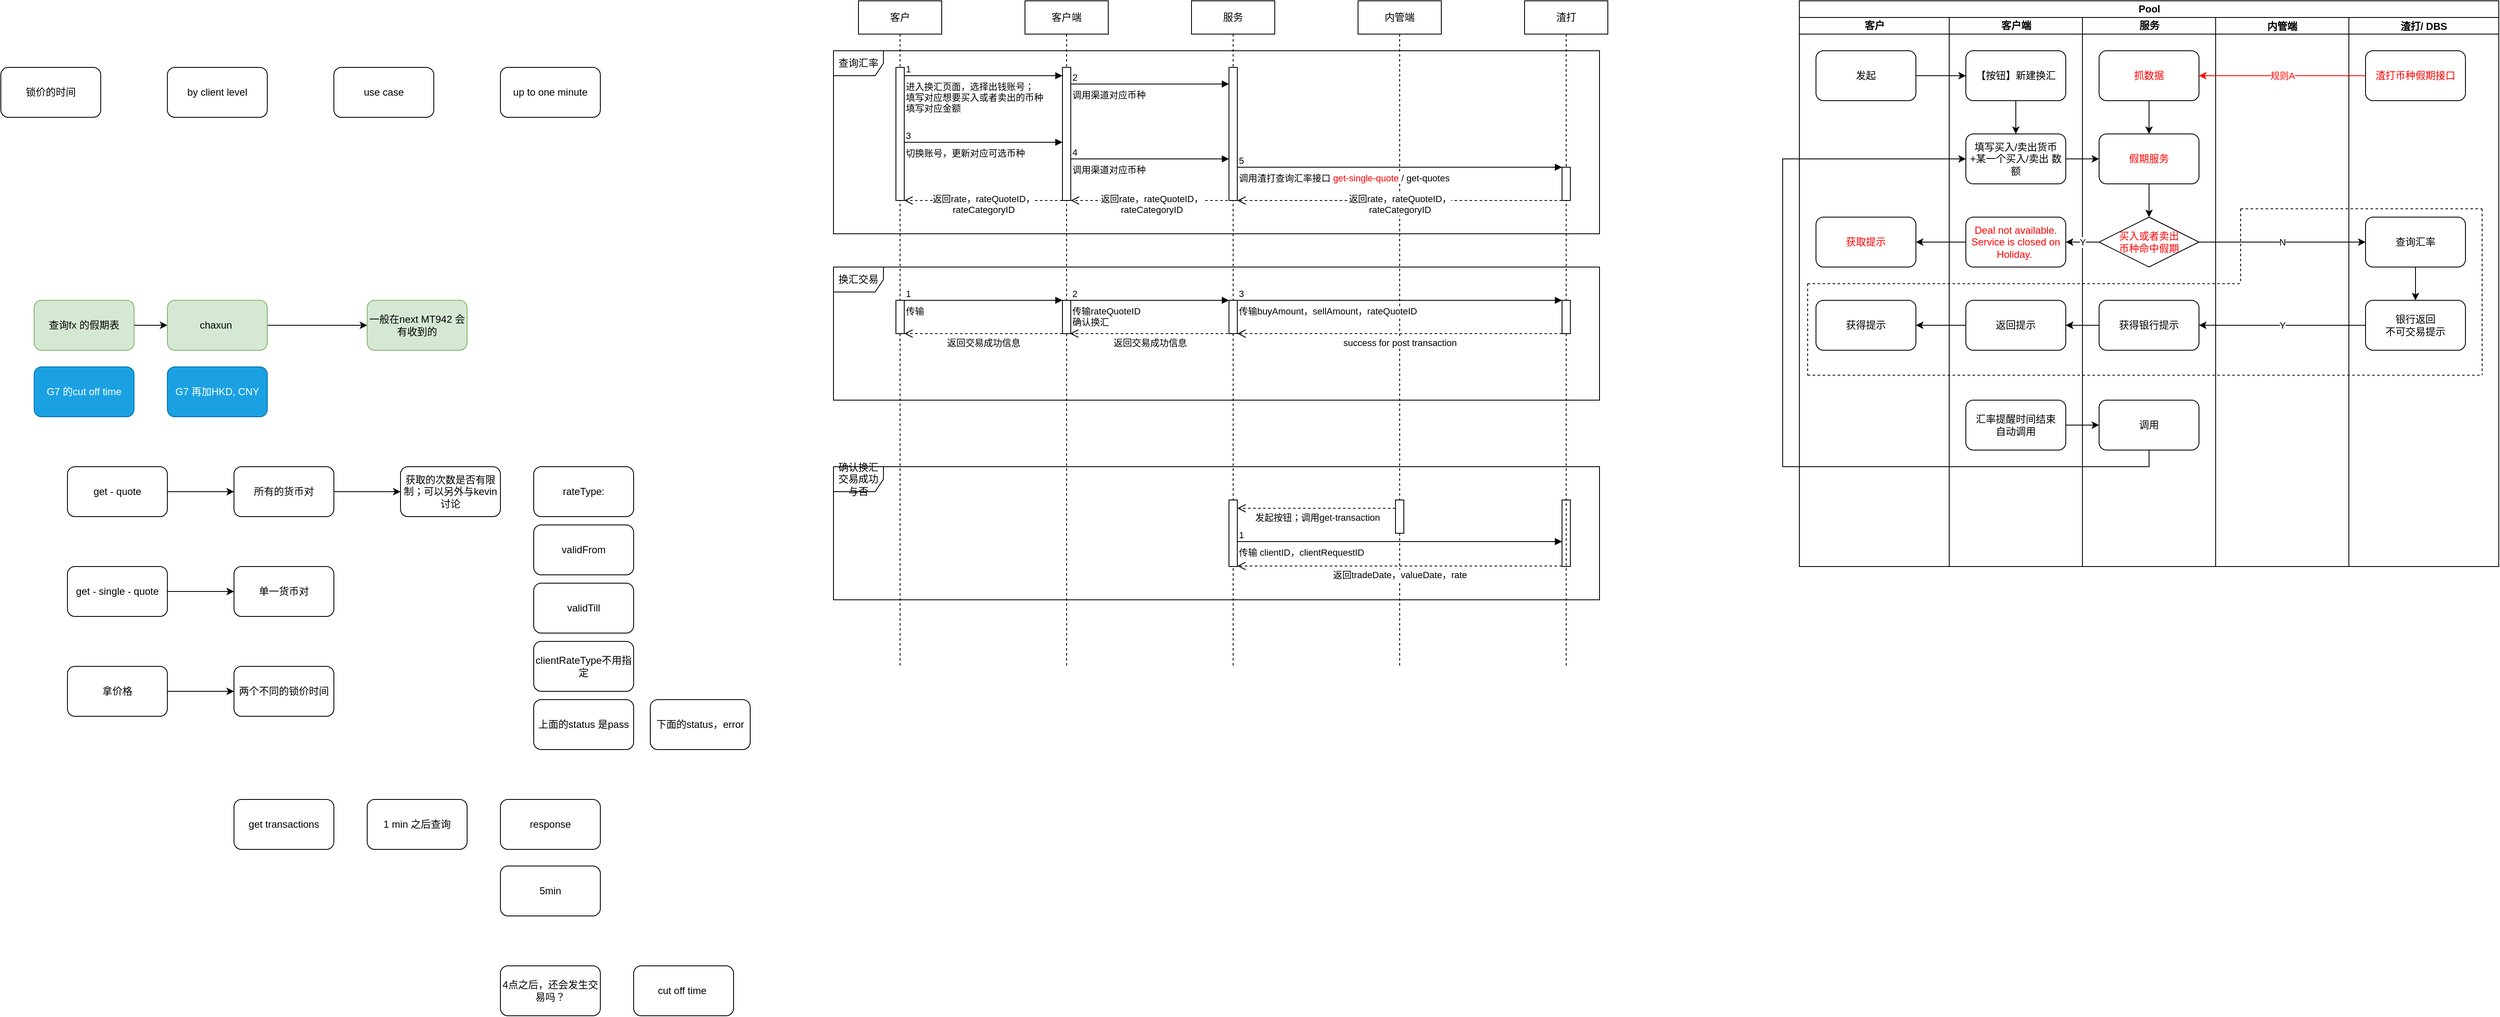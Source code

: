 <mxfile version="21.7.2" type="github">
  <diagram name="第 1 页" id="T3U8ABsXLm7v_3UPz6AF">
    <mxGraphModel dx="1404" dy="698" grid="1" gridSize="10" guides="1" tooltips="1" connect="1" arrows="1" fold="1" page="1" pageScale="1" pageWidth="827" pageHeight="1169" math="0" shadow="0">
      <root>
        <mxCell id="0" />
        <mxCell id="1" parent="0" />
        <mxCell id="0ae08IHwfbM9A49X0Js1-1" value="锁价的时间" style="rounded=1;whiteSpace=wrap;html=1;" parent="1" vertex="1">
          <mxGeometry y="120" width="120" height="60" as="geometry" />
        </mxCell>
        <mxCell id="0ae08IHwfbM9A49X0Js1-2" value="by client level" style="rounded=1;whiteSpace=wrap;html=1;" parent="1" vertex="1">
          <mxGeometry x="200" y="120" width="120" height="60" as="geometry" />
        </mxCell>
        <mxCell id="0ae08IHwfbM9A49X0Js1-3" value="use case" style="rounded=1;whiteSpace=wrap;html=1;" parent="1" vertex="1">
          <mxGeometry x="400" y="120" width="120" height="60" as="geometry" />
        </mxCell>
        <mxCell id="0ae08IHwfbM9A49X0Js1-4" value="up to one minute" style="rounded=1;whiteSpace=wrap;html=1;" parent="1" vertex="1">
          <mxGeometry x="600" y="120" width="120" height="60" as="geometry" />
        </mxCell>
        <mxCell id="0ae08IHwfbM9A49X0Js1-38" value="" style="edgeStyle=orthogonalEdgeStyle;rounded=1;orthogonalLoop=1;jettySize=auto;html=1;" parent="1" source="0ae08IHwfbM9A49X0Js1-5" target="0ae08IHwfbM9A49X0Js1-37" edge="1">
          <mxGeometry relative="1" as="geometry" />
        </mxCell>
        <mxCell id="0ae08IHwfbM9A49X0Js1-5" value="查询fx 的假期表" style="rounded=1;whiteSpace=wrap;html=1;fillColor=#d5e8d4;strokeColor=#82b366;" parent="1" vertex="1">
          <mxGeometry x="40" y="400" width="120" height="60" as="geometry" />
        </mxCell>
        <mxCell id="0ae08IHwfbM9A49X0Js1-8" value="" style="edgeStyle=orthogonalEdgeStyle;rounded=1;orthogonalLoop=1;jettySize=auto;html=1;" parent="1" source="0ae08IHwfbM9A49X0Js1-6" target="0ae08IHwfbM9A49X0Js1-7" edge="1">
          <mxGeometry relative="1" as="geometry" />
        </mxCell>
        <mxCell id="0ae08IHwfbM9A49X0Js1-6" value="get - quote" style="rounded=1;whiteSpace=wrap;html=1;" parent="1" vertex="1">
          <mxGeometry x="80" y="600" width="120" height="60" as="geometry" />
        </mxCell>
        <mxCell id="0ae08IHwfbM9A49X0Js1-19" value="" style="edgeStyle=orthogonalEdgeStyle;rounded=1;orthogonalLoop=1;jettySize=auto;html=1;" parent="1" source="0ae08IHwfbM9A49X0Js1-7" target="0ae08IHwfbM9A49X0Js1-16" edge="1">
          <mxGeometry relative="1" as="geometry" />
        </mxCell>
        <mxCell id="0ae08IHwfbM9A49X0Js1-7" value="所有的货币对" style="rounded=1;whiteSpace=wrap;html=1;" parent="1" vertex="1">
          <mxGeometry x="280" y="600" width="120" height="60" as="geometry" />
        </mxCell>
        <mxCell id="0ae08IHwfbM9A49X0Js1-9" value="" style="edgeStyle=orthogonalEdgeStyle;rounded=1;orthogonalLoop=1;jettySize=auto;html=1;" parent="1" source="0ae08IHwfbM9A49X0Js1-10" target="0ae08IHwfbM9A49X0Js1-11" edge="1">
          <mxGeometry relative="1" as="geometry" />
        </mxCell>
        <mxCell id="0ae08IHwfbM9A49X0Js1-10" value="get - single - quote" style="rounded=1;whiteSpace=wrap;html=1;" parent="1" vertex="1">
          <mxGeometry x="80" y="720" width="120" height="60" as="geometry" />
        </mxCell>
        <mxCell id="0ae08IHwfbM9A49X0Js1-11" value="单一货币对" style="rounded=1;whiteSpace=wrap;html=1;" parent="1" vertex="1">
          <mxGeometry x="280" y="720" width="120" height="60" as="geometry" />
        </mxCell>
        <mxCell id="0ae08IHwfbM9A49X0Js1-12" value="" style="edgeStyle=orthogonalEdgeStyle;rounded=1;orthogonalLoop=1;jettySize=auto;html=1;" parent="1" source="0ae08IHwfbM9A49X0Js1-13" target="0ae08IHwfbM9A49X0Js1-14" edge="1">
          <mxGeometry relative="1" as="geometry" />
        </mxCell>
        <mxCell id="0ae08IHwfbM9A49X0Js1-13" value="拿价格" style="rounded=1;whiteSpace=wrap;html=1;" parent="1" vertex="1">
          <mxGeometry x="80" y="840" width="120" height="60" as="geometry" />
        </mxCell>
        <mxCell id="0ae08IHwfbM9A49X0Js1-14" value="两个不同的锁价时间" style="rounded=1;whiteSpace=wrap;html=1;" parent="1" vertex="1">
          <mxGeometry x="280" y="840" width="120" height="60" as="geometry" />
        </mxCell>
        <mxCell id="0ae08IHwfbM9A49X0Js1-16" value="获取的次数是否有限制；可以另外与kevin 讨论" style="rounded=1;whiteSpace=wrap;html=1;" parent="1" vertex="1">
          <mxGeometry x="480" y="600" width="120" height="60" as="geometry" />
        </mxCell>
        <mxCell id="0ae08IHwfbM9A49X0Js1-20" value="rateType:" style="rounded=1;whiteSpace=wrap;html=1;" parent="1" vertex="1">
          <mxGeometry x="640" y="600" width="120" height="60" as="geometry" />
        </mxCell>
        <mxCell id="0ae08IHwfbM9A49X0Js1-21" value="validFrom" style="rounded=1;whiteSpace=wrap;html=1;" parent="1" vertex="1">
          <mxGeometry x="640" y="670" width="120" height="60" as="geometry" />
        </mxCell>
        <mxCell id="0ae08IHwfbM9A49X0Js1-22" value="validTill" style="rounded=1;whiteSpace=wrap;html=1;" parent="1" vertex="1">
          <mxGeometry x="640" y="740" width="120" height="60" as="geometry" />
        </mxCell>
        <mxCell id="0ae08IHwfbM9A49X0Js1-23" value="上面的status 是pass" style="rounded=1;whiteSpace=wrap;html=1;" parent="1" vertex="1">
          <mxGeometry x="640" y="880" width="120" height="60" as="geometry" />
        </mxCell>
        <mxCell id="0ae08IHwfbM9A49X0Js1-24" value="clientRateType不用指定" style="rounded=1;whiteSpace=wrap;html=1;" parent="1" vertex="1">
          <mxGeometry x="640" y="810" width="120" height="60" as="geometry" />
        </mxCell>
        <mxCell id="0ae08IHwfbM9A49X0Js1-25" value="下面的status，error" style="rounded=1;whiteSpace=wrap;html=1;" parent="1" vertex="1">
          <mxGeometry x="780" y="880" width="120" height="60" as="geometry" />
        </mxCell>
        <mxCell id="0ae08IHwfbM9A49X0Js1-29" value="get transactions" style="rounded=1;whiteSpace=wrap;html=1;" parent="1" vertex="1">
          <mxGeometry x="280" y="1000" width="120" height="60" as="geometry" />
        </mxCell>
        <mxCell id="0ae08IHwfbM9A49X0Js1-30" value="1 min 之后查询" style="rounded=1;whiteSpace=wrap;html=1;" parent="1" vertex="1">
          <mxGeometry x="440" y="1000" width="120" height="60" as="geometry" />
        </mxCell>
        <mxCell id="0ae08IHwfbM9A49X0Js1-31" value="response" style="rounded=1;whiteSpace=wrap;html=1;" parent="1" vertex="1">
          <mxGeometry x="600" y="1000" width="120" height="60" as="geometry" />
        </mxCell>
        <mxCell id="0ae08IHwfbM9A49X0Js1-32" value="5min" style="rounded=1;whiteSpace=wrap;html=1;" parent="1" vertex="1">
          <mxGeometry x="600" y="1080" width="120" height="60" as="geometry" />
        </mxCell>
        <mxCell id="0ae08IHwfbM9A49X0Js1-33" value="4点之后，还会发生交易吗？" style="rounded=1;whiteSpace=wrap;html=1;" parent="1" vertex="1">
          <mxGeometry x="600" y="1200" width="120" height="60" as="geometry" />
        </mxCell>
        <mxCell id="0ae08IHwfbM9A49X0Js1-34" value="cut off time&amp;nbsp;" style="rounded=1;whiteSpace=wrap;html=1;" parent="1" vertex="1">
          <mxGeometry x="760" y="1200" width="120" height="60" as="geometry" />
        </mxCell>
        <mxCell id="0ae08IHwfbM9A49X0Js1-35" value="G7 的cut off time" style="rounded=1;whiteSpace=wrap;html=1;fillColor=#1ba1e2;fontColor=#ffffff;strokeColor=#006EAF;" parent="1" vertex="1">
          <mxGeometry x="40" y="480" width="120" height="60" as="geometry" />
        </mxCell>
        <mxCell id="0ae08IHwfbM9A49X0Js1-36" value="G7 再加HKD, CNY" style="rounded=1;whiteSpace=wrap;html=1;fillColor=#1ba1e2;fontColor=#ffffff;strokeColor=#006EAF;" parent="1" vertex="1">
          <mxGeometry x="200" y="480" width="120" height="60" as="geometry" />
        </mxCell>
        <mxCell id="0ae08IHwfbM9A49X0Js1-42" value="" style="edgeStyle=orthogonalEdgeStyle;rounded=1;orthogonalLoop=1;jettySize=auto;html=1;" parent="1" source="0ae08IHwfbM9A49X0Js1-37" target="0ae08IHwfbM9A49X0Js1-41" edge="1">
          <mxGeometry relative="1" as="geometry" />
        </mxCell>
        <mxCell id="0ae08IHwfbM9A49X0Js1-37" value="chaxun&amp;nbsp;" style="whiteSpace=wrap;html=1;fillColor=#d5e8d4;strokeColor=#82b366;rounded=1;" parent="1" vertex="1">
          <mxGeometry x="200" y="400" width="120" height="60" as="geometry" />
        </mxCell>
        <mxCell id="0ae08IHwfbM9A49X0Js1-41" value="一般在next MT942 会有收到的" style="whiteSpace=wrap;html=1;fillColor=#d5e8d4;strokeColor=#82b366;rounded=1;" parent="1" vertex="1">
          <mxGeometry x="440" y="400" width="120" height="60" as="geometry" />
        </mxCell>
        <mxCell id="ErMAgn8fc8IvnbVAQgHE-64" value="换汇交易" style="shape=umlFrame;whiteSpace=wrap;html=1;" diagramCategory="uml" diagramName="Frame" vertex="1" parent="1">
          <mxGeometry x="1000" y="360" width="920" height="160" as="geometry" />
        </mxCell>
        <mxCell id="ErMAgn8fc8IvnbVAQgHE-65" value="查询汇率" style="shape=umlFrame;whiteSpace=wrap;html=1;" diagramCategory="uml" diagramName="Frame" vertex="1" parent="1">
          <mxGeometry x="1000" y="100" width="920" height="220" as="geometry" />
        </mxCell>
        <mxCell id="ErMAgn8fc8IvnbVAQgHE-66" value="客户" style="shape=umlLifeline;perimeter=lifelinePerimeter;whiteSpace=wrap;html=1;container=1;dropTarget=0;collapsible=0;recursiveResize=0;outlineConnect=0;portConstraint=eastwest;newEdgeStyle={&quot;curved&quot;:0,&quot;rounded&quot;:0};" vertex="1" parent="1">
          <mxGeometry x="1030" y="40" width="100" height="800" as="geometry" />
        </mxCell>
        <mxCell id="ErMAgn8fc8IvnbVAQgHE-67" value="" style="html=1;points=[[0,0,0,0,5],[0,1,0,0,-5],[1,0,0,0,5],[1,1,0,0,-5]];perimeter=orthogonalPerimeter;outlineConnect=0;targetShapes=umlLifeline;portConstraint=eastwest;newEdgeStyle={&quot;curved&quot;:0,&quot;rounded&quot;:0};" vertex="1" parent="ErMAgn8fc8IvnbVAQgHE-66">
          <mxGeometry x="45" y="80" width="10" height="160" as="geometry" />
        </mxCell>
        <mxCell id="ErMAgn8fc8IvnbVAQgHE-68" value="" style="html=1;points=[[0,0,0,0,5],[0,1,0,0,-5],[1,0,0,0,5],[1,1,0,0,-5]];perimeter=orthogonalPerimeter;outlineConnect=0;targetShapes=umlLifeline;portConstraint=eastwest;newEdgeStyle={&quot;curved&quot;:0,&quot;rounded&quot;:0};" vertex="1" parent="ErMAgn8fc8IvnbVAQgHE-66">
          <mxGeometry x="45" y="360" width="10" height="40" as="geometry" />
        </mxCell>
        <mxCell id="ErMAgn8fc8IvnbVAQgHE-69" value="客户端" style="shape=umlLifeline;perimeter=lifelinePerimeter;whiteSpace=wrap;html=1;container=1;dropTarget=0;collapsible=0;recursiveResize=0;outlineConnect=0;portConstraint=eastwest;newEdgeStyle={&quot;curved&quot;:0,&quot;rounded&quot;:0};" vertex="1" parent="1">
          <mxGeometry x="1230" y="40" width="100" height="800" as="geometry" />
        </mxCell>
        <mxCell id="ErMAgn8fc8IvnbVAQgHE-70" value="" style="html=1;points=[[0,0,0,0,5],[0,1,0,0,-5],[1,0,0,0,5],[1,1,0,0,-5]];perimeter=orthogonalPerimeter;outlineConnect=0;targetShapes=umlLifeline;portConstraint=eastwest;newEdgeStyle={&quot;curved&quot;:0,&quot;rounded&quot;:0};" vertex="1" parent="ErMAgn8fc8IvnbVAQgHE-69">
          <mxGeometry x="45" y="80" width="10" height="160" as="geometry" />
        </mxCell>
        <mxCell id="ErMAgn8fc8IvnbVAQgHE-71" value="" style="html=1;points=[[0,0,0,0,5],[0,1,0,0,-5],[1,0,0,0,5],[1,1,0,0,-5]];perimeter=orthogonalPerimeter;outlineConnect=0;targetShapes=umlLifeline;portConstraint=eastwest;newEdgeStyle={&quot;curved&quot;:0,&quot;rounded&quot;:0};" vertex="1" parent="ErMAgn8fc8IvnbVAQgHE-69">
          <mxGeometry x="45" y="360" width="10" height="40" as="geometry" />
        </mxCell>
        <mxCell id="ErMAgn8fc8IvnbVAQgHE-72" value="服务" style="shape=umlLifeline;perimeter=lifelinePerimeter;whiteSpace=wrap;html=1;container=1;dropTarget=0;collapsible=0;recursiveResize=0;outlineConnect=0;portConstraint=eastwest;newEdgeStyle={&quot;curved&quot;:0,&quot;rounded&quot;:0};" vertex="1" parent="1">
          <mxGeometry x="1430" y="40" width="100" height="800" as="geometry" />
        </mxCell>
        <mxCell id="ErMAgn8fc8IvnbVAQgHE-73" value="" style="html=1;points=[[0,0,0,0,5],[0,1,0,0,-5],[1,0,0,0,5],[1,1,0,0,-5]];perimeter=orthogonalPerimeter;outlineConnect=0;targetShapes=umlLifeline;portConstraint=eastwest;newEdgeStyle={&quot;curved&quot;:0,&quot;rounded&quot;:0};" vertex="1" parent="ErMAgn8fc8IvnbVAQgHE-72">
          <mxGeometry x="45" y="80" width="10" height="160" as="geometry" />
        </mxCell>
        <mxCell id="ErMAgn8fc8IvnbVAQgHE-74" value="" style="html=1;points=[[0,0,0,0,5],[0,1,0,0,-5],[1,0,0,0,5],[1,1,0,0,-5]];perimeter=orthogonalPerimeter;outlineConnect=0;targetShapes=umlLifeline;portConstraint=eastwest;newEdgeStyle={&quot;curved&quot;:0,&quot;rounded&quot;:0};" vertex="1" parent="ErMAgn8fc8IvnbVAQgHE-72">
          <mxGeometry x="45" y="360" width="10" height="40" as="geometry" />
        </mxCell>
        <mxCell id="ErMAgn8fc8IvnbVAQgHE-75" value="内管端" style="shape=umlLifeline;perimeter=lifelinePerimeter;whiteSpace=wrap;html=1;container=1;dropTarget=0;collapsible=0;recursiveResize=0;outlineConnect=0;portConstraint=eastwest;newEdgeStyle={&quot;curved&quot;:0,&quot;rounded&quot;:0};" vertex="1" parent="1">
          <mxGeometry x="1630" y="40" width="100" height="800" as="geometry" />
        </mxCell>
        <mxCell id="ErMAgn8fc8IvnbVAQgHE-76" value="" style="html=1;points=[[0,0,0,0,5],[0,1,0,0,-5],[1,0,0,0,5],[1,1,0,0,-5]];perimeter=orthogonalPerimeter;outlineConnect=0;targetShapes=umlLifeline;portConstraint=eastwest;newEdgeStyle={&quot;curved&quot;:0,&quot;rounded&quot;:0};" vertex="1" parent="1">
          <mxGeometry x="1875" y="240" width="10" height="40" as="geometry" />
        </mxCell>
        <mxCell id="ErMAgn8fc8IvnbVAQgHE-77" value="" style="html=1;points=[[0,0,0,0,5],[0,1,0,0,-5],[1,0,0,0,5],[1,1,0,0,-5]];perimeter=orthogonalPerimeter;outlineConnect=0;targetShapes=umlLifeline;portConstraint=eastwest;newEdgeStyle={&quot;curved&quot;:0,&quot;rounded&quot;:0};" vertex="1" parent="1">
          <mxGeometry x="1875" y="400" width="10" height="40" as="geometry" />
        </mxCell>
        <mxCell id="ErMAgn8fc8IvnbVAQgHE-78" value="进入换汇页面，选择出钱账号；&lt;br&gt;填写对应想要买入或者卖出的币种&lt;br&gt;填写对应金额" style="endArrow=block;endFill=1;html=1;edgeStyle=orthogonalEdgeStyle;align=left;verticalAlign=top;rounded=0;" edge="1" parent="1">
          <mxGeometry x="-1" relative="1" as="geometry">
            <mxPoint x="1085" y="130.0" as="sourcePoint" />
            <mxPoint x="1275" y="130.0" as="targetPoint" />
            <Array as="points" />
          </mxGeometry>
        </mxCell>
        <mxCell id="ErMAgn8fc8IvnbVAQgHE-79" value="1" style="edgeLabel;resizable=0;html=1;align=left;verticalAlign=bottom;" connectable="0" vertex="1" parent="ErMAgn8fc8IvnbVAQgHE-78">
          <mxGeometry x="-1" relative="1" as="geometry" />
        </mxCell>
        <mxCell id="ErMAgn8fc8IvnbVAQgHE-80" value="切换账号，更新对应可选币种" style="endArrow=block;endFill=1;html=1;edgeStyle=orthogonalEdgeStyle;align=left;verticalAlign=top;rounded=0;" edge="1" parent="1">
          <mxGeometry x="-1" relative="1" as="geometry">
            <mxPoint x="1085" y="210" as="sourcePoint" />
            <mxPoint x="1275" y="210" as="targetPoint" />
            <Array as="points" />
            <mxPoint as="offset" />
          </mxGeometry>
        </mxCell>
        <mxCell id="ErMAgn8fc8IvnbVAQgHE-81" value="3" style="edgeLabel;resizable=0;html=1;align=left;verticalAlign=bottom;" connectable="0" vertex="1" parent="ErMAgn8fc8IvnbVAQgHE-80">
          <mxGeometry x="-1" relative="1" as="geometry" />
        </mxCell>
        <mxCell id="ErMAgn8fc8IvnbVAQgHE-82" value="调用渠道对应币种" style="endArrow=block;endFill=1;html=1;edgeStyle=orthogonalEdgeStyle;align=left;verticalAlign=top;rounded=0;" edge="1" parent="1">
          <mxGeometry x="-1" relative="1" as="geometry">
            <mxPoint x="1285" y="140" as="sourcePoint" />
            <mxPoint x="1475" y="140" as="targetPoint" />
            <Array as="points" />
          </mxGeometry>
        </mxCell>
        <mxCell id="ErMAgn8fc8IvnbVAQgHE-83" value="2" style="edgeLabel;resizable=0;html=1;align=left;verticalAlign=bottom;" connectable="0" vertex="1" parent="ErMAgn8fc8IvnbVAQgHE-82">
          <mxGeometry x="-1" relative="1" as="geometry" />
        </mxCell>
        <mxCell id="ErMAgn8fc8IvnbVAQgHE-84" value="调用渠道对应币种" style="endArrow=block;endFill=1;html=1;edgeStyle=orthogonalEdgeStyle;align=left;verticalAlign=top;rounded=0;" edge="1" parent="1">
          <mxGeometry x="-1" relative="1" as="geometry">
            <mxPoint x="1285" y="230" as="sourcePoint" />
            <mxPoint x="1475" y="230" as="targetPoint" />
            <Array as="points" />
            <mxPoint as="offset" />
          </mxGeometry>
        </mxCell>
        <mxCell id="ErMAgn8fc8IvnbVAQgHE-85" value="4" style="edgeLabel;resizable=0;html=1;align=left;verticalAlign=bottom;" connectable="0" vertex="1" parent="ErMAgn8fc8IvnbVAQgHE-84">
          <mxGeometry x="-1" relative="1" as="geometry" />
        </mxCell>
        <mxCell id="ErMAgn8fc8IvnbVAQgHE-86" value="调用渣打查询汇率接口 &lt;font color=&quot;#ff0000&quot;&gt;get-single-quote&lt;/font&gt; / get-quotes" style="endArrow=block;endFill=1;html=1;edgeStyle=orthogonalEdgeStyle;align=left;verticalAlign=top;rounded=0;" edge="1" parent="1" target="ErMAgn8fc8IvnbVAQgHE-76">
          <mxGeometry x="-1" relative="1" as="geometry">
            <mxPoint x="1485" y="240" as="sourcePoint" />
            <mxPoint x="1870.0" y="240" as="targetPoint" />
            <Array as="points">
              <mxPoint x="1780" y="240" />
              <mxPoint x="1780" y="240" />
            </Array>
            <mxPoint as="offset" />
          </mxGeometry>
        </mxCell>
        <mxCell id="ErMAgn8fc8IvnbVAQgHE-87" value="5" style="edgeLabel;resizable=0;html=1;align=left;verticalAlign=bottom;" connectable="0" vertex="1" parent="ErMAgn8fc8IvnbVAQgHE-86">
          <mxGeometry x="-1" relative="1" as="geometry" />
        </mxCell>
        <mxCell id="ErMAgn8fc8IvnbVAQgHE-88" value="返回rate，rateQuoteID，&lt;br /&gt;rateCategoryID" style="html=1;verticalAlign=bottom;endArrow=open;dashed=1;endSize=8;curved=0;rounded=0;" edge="1" parent="1">
          <mxGeometry y="20" relative="1" as="geometry">
            <mxPoint x="1875" y="280" as="sourcePoint" />
            <mxPoint x="1485" y="280" as="targetPoint" />
            <mxPoint as="offset" />
          </mxGeometry>
        </mxCell>
        <mxCell id="ErMAgn8fc8IvnbVAQgHE-89" value="返回rate，rateQuoteID，&lt;br /&gt;rateCategoryID" style="html=1;verticalAlign=bottom;endArrow=open;dashed=1;endSize=8;curved=0;rounded=0;" edge="1" parent="1" source="ErMAgn8fc8IvnbVAQgHE-72">
          <mxGeometry y="20" relative="1" as="geometry">
            <mxPoint x="1470" y="280" as="sourcePoint" />
            <mxPoint x="1285" y="280" as="targetPoint" />
            <mxPoint as="offset" />
          </mxGeometry>
        </mxCell>
        <mxCell id="ErMAgn8fc8IvnbVAQgHE-90" value="返回rate，rateQuoteID，&lt;br /&gt;rateCategoryID" style="html=1;verticalAlign=bottom;endArrow=open;dashed=1;endSize=8;curved=0;rounded=0;" edge="1" parent="1">
          <mxGeometry y="20" relative="1" as="geometry">
            <mxPoint x="1275" y="280" as="sourcePoint" />
            <mxPoint x="1085" y="280" as="targetPoint" />
            <mxPoint as="offset" />
          </mxGeometry>
        </mxCell>
        <mxCell id="ErMAgn8fc8IvnbVAQgHE-91" value="" style="html=1;points=[[0,0,0,0,5],[0,1,0,0,-5],[1,0,0,0,5],[1,1,0,0,-5]];perimeter=orthogonalPerimeter;outlineConnect=0;targetShapes=umlLifeline;portConstraint=eastwest;newEdgeStyle={&quot;curved&quot;:0,&quot;rounded&quot;:0};" vertex="1" parent="1">
          <mxGeometry x="1875" y="240" width="10" height="40" as="geometry" />
        </mxCell>
        <mxCell id="ErMAgn8fc8IvnbVAQgHE-92" value="传输" style="endArrow=block;endFill=1;html=1;edgeStyle=orthogonalEdgeStyle;align=left;verticalAlign=top;rounded=0;" edge="1" parent="1">
          <mxGeometry x="-1" relative="1" as="geometry">
            <mxPoint x="1085" y="400" as="sourcePoint" />
            <mxPoint x="1275" y="400" as="targetPoint" />
            <Array as="points" />
            <mxPoint as="offset" />
          </mxGeometry>
        </mxCell>
        <mxCell id="ErMAgn8fc8IvnbVAQgHE-93" value="1" style="edgeLabel;resizable=0;html=1;align=left;verticalAlign=bottom;" connectable="0" vertex="1" parent="ErMAgn8fc8IvnbVAQgHE-92">
          <mxGeometry x="-1" relative="1" as="geometry" />
        </mxCell>
        <mxCell id="ErMAgn8fc8IvnbVAQgHE-94" value="传输rateQuoteID&lt;br /&gt;确认换汇" style="endArrow=block;endFill=1;html=1;edgeStyle=orthogonalEdgeStyle;align=left;verticalAlign=top;rounded=0;" edge="1" parent="1">
          <mxGeometry x="-1" relative="1" as="geometry">
            <mxPoint x="1285" y="400" as="sourcePoint" />
            <mxPoint x="1475" y="400" as="targetPoint" />
            <Array as="points" />
            <mxPoint as="offset" />
          </mxGeometry>
        </mxCell>
        <mxCell id="ErMAgn8fc8IvnbVAQgHE-95" value="2" style="edgeLabel;resizable=0;html=1;align=left;verticalAlign=bottom;" connectable="0" vertex="1" parent="ErMAgn8fc8IvnbVAQgHE-94">
          <mxGeometry x="-1" relative="1" as="geometry" />
        </mxCell>
        <mxCell id="ErMAgn8fc8IvnbVAQgHE-96" value="传输buyAmount，sellAmount，rateQuoteID" style="endArrow=block;endFill=1;html=1;edgeStyle=orthogonalEdgeStyle;align=left;verticalAlign=top;rounded=0;" edge="1" parent="1">
          <mxGeometry x="-1" relative="1" as="geometry">
            <mxPoint x="1485" y="400" as="sourcePoint" />
            <mxPoint x="1875" y="400" as="targetPoint" />
            <Array as="points">
              <mxPoint x="1590" y="400" />
              <mxPoint x="1590" y="400" />
            </Array>
            <mxPoint as="offset" />
          </mxGeometry>
        </mxCell>
        <mxCell id="ErMAgn8fc8IvnbVAQgHE-97" value="3" style="edgeLabel;resizable=0;html=1;align=left;verticalAlign=bottom;" connectable="0" vertex="1" parent="ErMAgn8fc8IvnbVAQgHE-96">
          <mxGeometry x="-1" relative="1" as="geometry" />
        </mxCell>
        <mxCell id="ErMAgn8fc8IvnbVAQgHE-98" value="success for post transaction" style="html=1;verticalAlign=bottom;endArrow=open;dashed=1;endSize=8;curved=0;rounded=0;" edge="1" parent="1">
          <mxGeometry y="20" relative="1" as="geometry">
            <mxPoint x="1875" y="440" as="sourcePoint" />
            <mxPoint x="1485" y="440" as="targetPoint" />
            <mxPoint as="offset" />
          </mxGeometry>
        </mxCell>
        <mxCell id="ErMAgn8fc8IvnbVAQgHE-99" value="返回交易成功信息" style="html=1;verticalAlign=bottom;endArrow=open;dashed=1;endSize=8;curved=0;rounded=0;" edge="1" parent="1">
          <mxGeometry x="-0.011" y="20" relative="1" as="geometry">
            <mxPoint x="1474" y="440" as="sourcePoint" />
            <mxPoint x="1284.0" y="440" as="targetPoint" />
            <mxPoint as="offset" />
          </mxGeometry>
        </mxCell>
        <mxCell id="ErMAgn8fc8IvnbVAQgHE-100" value="返回交易成功信息" style="html=1;verticalAlign=bottom;endArrow=open;dashed=1;endSize=8;curved=0;rounded=0;" edge="1" parent="1">
          <mxGeometry y="20" relative="1" as="geometry">
            <mxPoint x="1275" y="440" as="sourcePoint" />
            <mxPoint x="1085" y="440" as="targetPoint" />
            <mxPoint as="offset" />
          </mxGeometry>
        </mxCell>
        <mxCell id="ErMAgn8fc8IvnbVAQgHE-101" value="确认换汇交易成功与否" style="shape=umlFrame;whiteSpace=wrap;html=1;" diagramCategory="uml" diagramName="Frame" vertex="1" parent="1">
          <mxGeometry x="1000" y="600" width="920" height="160" as="geometry" />
        </mxCell>
        <mxCell id="ErMAgn8fc8IvnbVAQgHE-102" value="" style="html=1;points=[[0,0,0,0,5],[0,1,0,0,-5],[1,0,0,0,5],[1,1,0,0,-5]];perimeter=orthogonalPerimeter;outlineConnect=0;targetShapes=umlLifeline;portConstraint=eastwest;newEdgeStyle={&quot;curved&quot;:0,&quot;rounded&quot;:0};" vertex="1" parent="1">
          <mxGeometry x="1675" y="640" width="10" height="40" as="geometry" />
        </mxCell>
        <mxCell id="ErMAgn8fc8IvnbVAQgHE-103" value="" style="html=1;points=[[0,0,0,0,5],[0,1,0,0,-5],[1,0,0,0,5],[1,1,0,0,-5]];perimeter=orthogonalPerimeter;outlineConnect=0;targetShapes=umlLifeline;portConstraint=eastwest;newEdgeStyle={&quot;curved&quot;:0,&quot;rounded&quot;:0};" vertex="1" parent="1">
          <mxGeometry x="1475" y="640" width="10" height="80" as="geometry" />
        </mxCell>
        <mxCell id="ErMAgn8fc8IvnbVAQgHE-104" value="" style="html=1;points=[[0,0,0,0,5],[0,1,0,0,-5],[1,0,0,0,5],[1,1,0,0,-5]];perimeter=orthogonalPerimeter;outlineConnect=0;targetShapes=umlLifeline;portConstraint=eastwest;newEdgeStyle={&quot;curved&quot;:0,&quot;rounded&quot;:0};" vertex="1" parent="1">
          <mxGeometry x="1875" y="640" width="10" height="80" as="geometry" />
        </mxCell>
        <mxCell id="ErMAgn8fc8IvnbVAQgHE-105" value="发起按钮；调用get-transaction" style="html=1;verticalAlign=bottom;endArrow=open;dashed=1;endSize=8;curved=0;rounded=0;" edge="1" parent="1">
          <mxGeometry x="-0.011" y="20" relative="1" as="geometry">
            <mxPoint x="1675.0" y="650" as="sourcePoint" />
            <mxPoint x="1485" y="650" as="targetPoint" />
            <mxPoint as="offset" />
          </mxGeometry>
        </mxCell>
        <mxCell id="ErMAgn8fc8IvnbVAQgHE-106" value="传输 clientID，clientRequestID" style="endArrow=block;endFill=1;html=1;edgeStyle=orthogonalEdgeStyle;align=left;verticalAlign=top;rounded=0;" edge="1" parent="1">
          <mxGeometry x="-1" relative="1" as="geometry">
            <mxPoint x="1485" y="690.01" as="sourcePoint" />
            <mxPoint x="1875" y="690.01" as="targetPoint" />
            <Array as="points">
              <mxPoint x="1590" y="690.01" />
              <mxPoint x="1590" y="690.01" />
            </Array>
            <mxPoint as="offset" />
          </mxGeometry>
        </mxCell>
        <mxCell id="ErMAgn8fc8IvnbVAQgHE-107" value="1" style="edgeLabel;resizable=0;html=1;align=left;verticalAlign=bottom;" connectable="0" vertex="1" parent="ErMAgn8fc8IvnbVAQgHE-106">
          <mxGeometry x="-1" relative="1" as="geometry" />
        </mxCell>
        <mxCell id="ErMAgn8fc8IvnbVAQgHE-108" value="返回tradeDate，valueDate，rate" style="html=1;verticalAlign=bottom;endArrow=open;dashed=1;endSize=8;curved=0;rounded=0;" edge="1" parent="1">
          <mxGeometry y="20" relative="1" as="geometry">
            <mxPoint x="1875" y="719.33" as="sourcePoint" />
            <mxPoint x="1485" y="719.33" as="targetPoint" />
            <mxPoint as="offset" />
          </mxGeometry>
        </mxCell>
        <mxCell id="ErMAgn8fc8IvnbVAQgHE-109" value="渣打" style="shape=umlLifeline;perimeter=lifelinePerimeter;whiteSpace=wrap;html=1;container=1;dropTarget=0;collapsible=0;recursiveResize=0;outlineConnect=0;portConstraint=eastwest;newEdgeStyle={&quot;curved&quot;:0,&quot;rounded&quot;:0};" vertex="1" parent="1">
          <mxGeometry x="1830" y="40" width="100" height="800" as="geometry" />
        </mxCell>
        <mxCell id="ErMAgn8fc8IvnbVAQgHE-110" value="" style="html=1;points=[[0,0,0,0,5],[0,1,0,0,-5],[1,0,0,0,5],[1,1,0,0,-5]];perimeter=orthogonalPerimeter;outlineConnect=0;targetShapes=umlLifeline;portConstraint=eastwest;newEdgeStyle={&quot;curved&quot;:0,&quot;rounded&quot;:0};" vertex="1" parent="ErMAgn8fc8IvnbVAQgHE-109">
          <mxGeometry x="45" y="200" width="10" height="40" as="geometry" />
        </mxCell>
        <mxCell id="ErMAgn8fc8IvnbVAQgHE-111" value="" style="html=1;points=[[0,0,0,0,5],[0,1,0,0,-5],[1,0,0,0,5],[1,1,0,0,-5]];perimeter=orthogonalPerimeter;outlineConnect=0;targetShapes=umlLifeline;portConstraint=eastwest;newEdgeStyle={&quot;curved&quot;:0,&quot;rounded&quot;:0};" vertex="1" parent="ErMAgn8fc8IvnbVAQgHE-109">
          <mxGeometry x="45" y="360" width="10" height="40" as="geometry" />
        </mxCell>
        <mxCell id="ErMAgn8fc8IvnbVAQgHE-112" value="Pool" style="swimlane;html=1;childLayout=stackLayout;resizeParent=1;resizeParentMax=0;startSize=20;" vertex="1" diagramName="VerticalPool1" diagramCategory="BPMN general" parent="1">
          <mxGeometry x="2160" y="40" width="840" height="680" as="geometry" />
        </mxCell>
        <mxCell id="ErMAgn8fc8IvnbVAQgHE-113" value="客户" style="swimlane;html=1;startSize=20;" vertex="1" parent="ErMAgn8fc8IvnbVAQgHE-112">
          <mxGeometry y="20" width="180" height="660" as="geometry" />
        </mxCell>
        <mxCell id="ErMAgn8fc8IvnbVAQgHE-114" value="发起" style="rounded=1;whiteSpace=wrap;html=1;" vertex="1" diagramName="RoundedRectangle" diagramCategory="general" parent="ErMAgn8fc8IvnbVAQgHE-113">
          <mxGeometry x="20" y="40" width="120" height="60" as="geometry" />
        </mxCell>
        <mxCell id="ErMAgn8fc8IvnbVAQgHE-115" value="获取提示" style="rounded=1;whiteSpace=wrap;html=1;fontColor=#FF0000;" vertex="1" diagramName="RoundedRectangle" diagramCategory="general" parent="ErMAgn8fc8IvnbVAQgHE-113">
          <mxGeometry x="20" y="240" width="120" height="60" as="geometry" />
        </mxCell>
        <mxCell id="ErMAgn8fc8IvnbVAQgHE-116" value="获得提示" style="rounded=1;whiteSpace=wrap;html=1;" vertex="1" diagramName="RoundedRectangle" diagramCategory="general" parent="ErMAgn8fc8IvnbVAQgHE-113">
          <mxGeometry x="20" y="340" width="120" height="60" as="geometry" />
        </mxCell>
        <mxCell id="ErMAgn8fc8IvnbVAQgHE-148" value="" style="endArrow=none;dashed=1;html=1;rounded=0;" edge="1" parent="ErMAgn8fc8IvnbVAQgHE-113">
          <mxGeometry width="50" height="50" relative="1" as="geometry">
            <mxPoint x="10" y="430" as="sourcePoint" />
            <mxPoint x="820" y="430" as="targetPoint" />
          </mxGeometry>
        </mxCell>
        <mxCell id="ErMAgn8fc8IvnbVAQgHE-153" value="" style="endArrow=none;dashed=1;html=1;rounded=0;" edge="1" parent="ErMAgn8fc8IvnbVAQgHE-113">
          <mxGeometry width="50" height="50" relative="1" as="geometry">
            <mxPoint x="10" y="320" as="sourcePoint" />
            <mxPoint x="10" y="430" as="targetPoint" />
          </mxGeometry>
        </mxCell>
        <mxCell id="ErMAgn8fc8IvnbVAQgHE-117" value="客户端" style="swimlane;html=1;startSize=20;" vertex="1" parent="ErMAgn8fc8IvnbVAQgHE-112">
          <mxGeometry x="180" y="20" width="160" height="660" as="geometry" />
        </mxCell>
        <mxCell id="ErMAgn8fc8IvnbVAQgHE-118" value="【按钮】新建换汇" style="rounded=1;whiteSpace=wrap;html=1;" vertex="1" diagramName="RoundedRectangle" diagramCategory="general" parent="ErMAgn8fc8IvnbVAQgHE-117">
          <mxGeometry x="20" y="40" width="120" height="60" as="geometry" />
        </mxCell>
        <mxCell id="ErMAgn8fc8IvnbVAQgHE-119" style="edgeStyle=orthogonalEdgeStyle;rounded=0;orthogonalLoop=1;jettySize=auto;html=1;exitX=0.5;exitY=1;exitDx=0;exitDy=0;entryX=0.5;entryY=0;entryDx=0;entryDy=0;" edge="1" parent="ErMAgn8fc8IvnbVAQgHE-117" source="ErMAgn8fc8IvnbVAQgHE-118" target="ErMAgn8fc8IvnbVAQgHE-120">
          <mxGeometry relative="1" as="geometry" />
        </mxCell>
        <mxCell id="ErMAgn8fc8IvnbVAQgHE-120" value="填写买入/卖出货币+某一个买入/卖出 数额" style="rounded=1;whiteSpace=wrap;html=1;" vertex="1" diagramName="RoundedRectangle" diagramCategory="general" parent="ErMAgn8fc8IvnbVAQgHE-117">
          <mxGeometry x="20" y="140" width="120" height="60" as="geometry" />
        </mxCell>
        <mxCell id="ErMAgn8fc8IvnbVAQgHE-121" value="Deal not available. Service is closed on Holiday.&amp;nbsp;" style="rounded=1;whiteSpace=wrap;html=1;fontColor=#FF0000;" vertex="1" diagramName="RoundedRectangle" diagramCategory="general" parent="ErMAgn8fc8IvnbVAQgHE-117">
          <mxGeometry x="20" y="240" width="120" height="60" as="geometry" />
        </mxCell>
        <mxCell id="ErMAgn8fc8IvnbVAQgHE-122" value="返回提示" style="rounded=1;whiteSpace=wrap;html=1;" vertex="1" diagramName="RoundedRectangle" diagramCategory="general" parent="ErMAgn8fc8IvnbVAQgHE-117">
          <mxGeometry x="20" y="340" width="120" height="60" as="geometry" />
        </mxCell>
        <mxCell id="ErMAgn8fc8IvnbVAQgHE-154" value="汇率提醒时间结束&lt;br&gt;自动调用" style="rounded=1;whiteSpace=wrap;html=1;" vertex="1" diagramName="RoundedRectangle" diagramCategory="general" parent="ErMAgn8fc8IvnbVAQgHE-117">
          <mxGeometry x="20" y="460" width="120" height="60" as="geometry" />
        </mxCell>
        <mxCell id="ErMAgn8fc8IvnbVAQgHE-123" value="服务" style="swimlane;html=1;startSize=20;" vertex="1" parent="ErMAgn8fc8IvnbVAQgHE-112">
          <mxGeometry x="340" y="20" width="160" height="660" as="geometry" />
        </mxCell>
        <mxCell id="ErMAgn8fc8IvnbVAQgHE-124" style="edgeStyle=orthogonalEdgeStyle;rounded=0;orthogonalLoop=1;jettySize=auto;html=1;exitX=0.5;exitY=1;exitDx=0;exitDy=0;" edge="1" parent="ErMAgn8fc8IvnbVAQgHE-123" source="ErMAgn8fc8IvnbVAQgHE-125" target="ErMAgn8fc8IvnbVAQgHE-127">
          <mxGeometry relative="1" as="geometry" />
        </mxCell>
        <mxCell id="ErMAgn8fc8IvnbVAQgHE-125" value="抓数据" style="rounded=1;whiteSpace=wrap;html=1;fontColor=#FF0000;" vertex="1" diagramName="RoundedRectangle" diagramCategory="general" parent="ErMAgn8fc8IvnbVAQgHE-123">
          <mxGeometry x="20" y="40" width="120" height="60" as="geometry" />
        </mxCell>
        <mxCell id="ErMAgn8fc8IvnbVAQgHE-126" style="edgeStyle=orthogonalEdgeStyle;rounded=0;orthogonalLoop=1;jettySize=auto;html=1;exitX=0.5;exitY=1;exitDx=0;exitDy=0;entryX=0.5;entryY=0;entryDx=0;entryDy=0;" edge="1" parent="ErMAgn8fc8IvnbVAQgHE-123" source="ErMAgn8fc8IvnbVAQgHE-127" target="ErMAgn8fc8IvnbVAQgHE-128">
          <mxGeometry relative="1" as="geometry" />
        </mxCell>
        <mxCell id="ErMAgn8fc8IvnbVAQgHE-127" value="假期服务" style="rounded=1;whiteSpace=wrap;html=1;fontColor=#FF0000;" vertex="1" diagramName="RoundedRectangle" diagramCategory="general" parent="ErMAgn8fc8IvnbVAQgHE-123">
          <mxGeometry x="20" y="140" width="120" height="60" as="geometry" />
        </mxCell>
        <mxCell id="ErMAgn8fc8IvnbVAQgHE-128" value="买入或者卖出&lt;br&gt;币种命中假期" style="rhombus;whiteSpace=wrap;html=1;fontColor=#FF0000;" vertex="1" diagramName="Diamond" diagramCategory="general" parent="ErMAgn8fc8IvnbVAQgHE-123">
          <mxGeometry x="20" y="240" width="120" height="60" as="geometry" />
        </mxCell>
        <mxCell id="ErMAgn8fc8IvnbVAQgHE-129" value="获得银行提示" style="rounded=1;whiteSpace=wrap;html=1;" vertex="1" diagramName="RoundedRectangle" diagramCategory="general" parent="ErMAgn8fc8IvnbVAQgHE-123">
          <mxGeometry x="20" y="340" width="120" height="60" as="geometry" />
        </mxCell>
        <mxCell id="ErMAgn8fc8IvnbVAQgHE-152" value="" style="endArrow=none;dashed=1;html=1;rounded=0;" edge="1" parent="ErMAgn8fc8IvnbVAQgHE-123">
          <mxGeometry width="50" height="50" relative="1" as="geometry">
            <mxPoint x="-330" y="320" as="sourcePoint" />
            <mxPoint x="190" y="320" as="targetPoint" />
          </mxGeometry>
        </mxCell>
        <mxCell id="ErMAgn8fc8IvnbVAQgHE-156" value="调用" style="rounded=1;whiteSpace=wrap;html=1;" vertex="1" diagramName="RoundedRectangle" diagramCategory="general" parent="ErMAgn8fc8IvnbVAQgHE-123">
          <mxGeometry x="20" y="460" width="120" height="60" as="geometry" />
        </mxCell>
        <mxCell id="ErMAgn8fc8IvnbVAQgHE-130" value="内管端" style="swimlane;startSize=20;" vertex="1" diagramName="VerticalSwimlane" diagramCategory="BPMN general" parent="ErMAgn8fc8IvnbVAQgHE-112">
          <mxGeometry x="500" y="20" width="160" height="660" as="geometry" />
        </mxCell>
        <mxCell id="ErMAgn8fc8IvnbVAQgHE-147" value="" style="endArrow=none;dashed=1;html=1;rounded=0;" edge="1" parent="ErMAgn8fc8IvnbVAQgHE-130">
          <mxGeometry width="50" height="50" relative="1" as="geometry">
            <mxPoint x="30" y="230" as="sourcePoint" />
            <mxPoint x="320" y="230" as="targetPoint" />
          </mxGeometry>
        </mxCell>
        <mxCell id="ErMAgn8fc8IvnbVAQgHE-151" value="" style="endArrow=none;dashed=1;html=1;rounded=0;" edge="1" parent="ErMAgn8fc8IvnbVAQgHE-130">
          <mxGeometry width="50" height="50" relative="1" as="geometry">
            <mxPoint x="30" y="230" as="sourcePoint" />
            <mxPoint x="30" y="320" as="targetPoint" />
          </mxGeometry>
        </mxCell>
        <mxCell id="ErMAgn8fc8IvnbVAQgHE-131" value="渣打/ DBS" style="swimlane;startSize=20;" vertex="1" diagramName="VerticalSwimlane" diagramCategory="BPMN general" parent="ErMAgn8fc8IvnbVAQgHE-112">
          <mxGeometry x="660" y="20" width="180" height="660" as="geometry" />
        </mxCell>
        <mxCell id="ErMAgn8fc8IvnbVAQgHE-132" style="edgeStyle=orthogonalEdgeStyle;rounded=0;orthogonalLoop=1;jettySize=auto;html=1;exitX=0.5;exitY=1;exitDx=0;exitDy=0;" edge="1" parent="ErMAgn8fc8IvnbVAQgHE-131" source="ErMAgn8fc8IvnbVAQgHE-133" target="ErMAgn8fc8IvnbVAQgHE-135">
          <mxGeometry relative="1" as="geometry" />
        </mxCell>
        <mxCell id="ErMAgn8fc8IvnbVAQgHE-133" value="查询汇率" style="rounded=1;whiteSpace=wrap;html=1;" vertex="1" diagramName="RoundedRectangle" diagramCategory="general" parent="ErMAgn8fc8IvnbVAQgHE-131">
          <mxGeometry x="20" y="240" width="120" height="60" as="geometry" />
        </mxCell>
        <mxCell id="ErMAgn8fc8IvnbVAQgHE-134" value="渣打币种假期接口" style="rounded=1;whiteSpace=wrap;html=1;fontColor=#FF0000;" vertex="1" diagramName="RoundedRectangle" diagramCategory="general" parent="ErMAgn8fc8IvnbVAQgHE-131">
          <mxGeometry x="20" y="40" width="120" height="60" as="geometry" />
        </mxCell>
        <mxCell id="ErMAgn8fc8IvnbVAQgHE-135" value="银行返回&lt;br /&gt;不可交易提示" style="rounded=1;whiteSpace=wrap;html=1;" vertex="1" diagramName="RoundedRectangle" diagramCategory="general" parent="ErMAgn8fc8IvnbVAQgHE-131">
          <mxGeometry x="20" y="340" width="120" height="60" as="geometry" />
        </mxCell>
        <mxCell id="ErMAgn8fc8IvnbVAQgHE-136" value="规则A" style="edgeStyle=orthogonalEdgeStyle;rounded=0;orthogonalLoop=1;jettySize=auto;html=1;exitX=0;exitY=0.5;exitDx=0;exitDy=0;entryX=1;entryY=0.5;entryDx=0;entryDy=0;strokeColor=#FF0000;fontColor=#FF0000;" edge="1" parent="ErMAgn8fc8IvnbVAQgHE-112" source="ErMAgn8fc8IvnbVAQgHE-134" target="ErMAgn8fc8IvnbVAQgHE-125">
          <mxGeometry relative="1" as="geometry" />
        </mxCell>
        <mxCell id="ErMAgn8fc8IvnbVAQgHE-137" style="edgeStyle=orthogonalEdgeStyle;rounded=0;orthogonalLoop=1;jettySize=auto;html=1;exitX=1;exitY=0.5;exitDx=0;exitDy=0;" edge="1" parent="ErMAgn8fc8IvnbVAQgHE-112" source="ErMAgn8fc8IvnbVAQgHE-120" target="ErMAgn8fc8IvnbVAQgHE-127">
          <mxGeometry relative="1" as="geometry" />
        </mxCell>
        <mxCell id="ErMAgn8fc8IvnbVAQgHE-138" style="edgeStyle=orthogonalEdgeStyle;rounded=0;orthogonalLoop=1;jettySize=auto;html=1;exitX=1;exitY=0.5;exitDx=0;exitDy=0;entryX=0;entryY=0.5;entryDx=0;entryDy=0;" edge="1" parent="ErMAgn8fc8IvnbVAQgHE-112" source="ErMAgn8fc8IvnbVAQgHE-114" target="ErMAgn8fc8IvnbVAQgHE-118">
          <mxGeometry relative="1" as="geometry" />
        </mxCell>
        <mxCell id="ErMAgn8fc8IvnbVAQgHE-139" value="Y" style="edgeStyle=orthogonalEdgeStyle;rounded=0;orthogonalLoop=1;jettySize=auto;html=1;exitX=0;exitY=0.5;exitDx=0;exitDy=0;" edge="1" parent="ErMAgn8fc8IvnbVAQgHE-112" source="ErMAgn8fc8IvnbVAQgHE-128" target="ErMAgn8fc8IvnbVAQgHE-121">
          <mxGeometry relative="1" as="geometry" />
        </mxCell>
        <mxCell id="ErMAgn8fc8IvnbVAQgHE-140" value="N" style="edgeStyle=orthogonalEdgeStyle;rounded=0;orthogonalLoop=1;jettySize=auto;html=1;exitX=1;exitY=0.5;exitDx=0;exitDy=0;" edge="1" parent="ErMAgn8fc8IvnbVAQgHE-112" source="ErMAgn8fc8IvnbVAQgHE-128" target="ErMAgn8fc8IvnbVAQgHE-133">
          <mxGeometry relative="1" as="geometry" />
        </mxCell>
        <mxCell id="ErMAgn8fc8IvnbVAQgHE-141" value="Y" style="edgeStyle=orthogonalEdgeStyle;rounded=0;orthogonalLoop=1;jettySize=auto;html=1;exitX=0;exitY=0.5;exitDx=0;exitDy=0;entryX=1;entryY=0.5;entryDx=0;entryDy=0;" edge="1" parent="ErMAgn8fc8IvnbVAQgHE-112" source="ErMAgn8fc8IvnbVAQgHE-135" target="ErMAgn8fc8IvnbVAQgHE-129">
          <mxGeometry relative="1" as="geometry" />
        </mxCell>
        <mxCell id="ErMAgn8fc8IvnbVAQgHE-142" style="edgeStyle=orthogonalEdgeStyle;rounded=0;orthogonalLoop=1;jettySize=auto;html=1;exitX=0;exitY=0.5;exitDx=0;exitDy=0;entryX=1;entryY=0.5;entryDx=0;entryDy=0;strokeColor=#000000;" edge="1" parent="ErMAgn8fc8IvnbVAQgHE-112" source="ErMAgn8fc8IvnbVAQgHE-129" target="ErMAgn8fc8IvnbVAQgHE-122">
          <mxGeometry relative="1" as="geometry" />
        </mxCell>
        <mxCell id="ErMAgn8fc8IvnbVAQgHE-143" style="edgeStyle=orthogonalEdgeStyle;rounded=0;orthogonalLoop=1;jettySize=auto;html=1;exitX=0;exitY=0.5;exitDx=0;exitDy=0;entryX=1;entryY=0.5;entryDx=0;entryDy=0;strokeColor=#000000;" edge="1" parent="ErMAgn8fc8IvnbVAQgHE-112" source="ErMAgn8fc8IvnbVAQgHE-121" target="ErMAgn8fc8IvnbVAQgHE-115">
          <mxGeometry relative="1" as="geometry" />
        </mxCell>
        <mxCell id="ErMAgn8fc8IvnbVAQgHE-144" value="" style="edgeStyle=orthogonalEdgeStyle;rounded=0;orthogonalLoop=1;jettySize=auto;html=1;strokeColor=#000000;" edge="1" parent="ErMAgn8fc8IvnbVAQgHE-112" source="ErMAgn8fc8IvnbVAQgHE-129" target="ErMAgn8fc8IvnbVAQgHE-122">
          <mxGeometry relative="1" as="geometry" />
        </mxCell>
        <mxCell id="ErMAgn8fc8IvnbVAQgHE-145" style="edgeStyle=orthogonalEdgeStyle;rounded=0;orthogonalLoop=1;jettySize=auto;html=1;exitX=0;exitY=0.5;exitDx=0;exitDy=0;entryX=1;entryY=0.5;entryDx=0;entryDy=0;strokeColor=#000000;" edge="1" parent="ErMAgn8fc8IvnbVAQgHE-112" source="ErMAgn8fc8IvnbVAQgHE-122" target="ErMAgn8fc8IvnbVAQgHE-116">
          <mxGeometry relative="1" as="geometry" />
        </mxCell>
        <mxCell id="ErMAgn8fc8IvnbVAQgHE-157" style="edgeStyle=orthogonalEdgeStyle;rounded=0;orthogonalLoop=1;jettySize=auto;html=1;exitX=1;exitY=0.5;exitDx=0;exitDy=0;" edge="1" parent="ErMAgn8fc8IvnbVAQgHE-112" source="ErMAgn8fc8IvnbVAQgHE-154" target="ErMAgn8fc8IvnbVAQgHE-156">
          <mxGeometry relative="1" as="geometry" />
        </mxCell>
        <mxCell id="ErMAgn8fc8IvnbVAQgHE-158" style="edgeStyle=orthogonalEdgeStyle;rounded=0;orthogonalLoop=1;jettySize=auto;html=1;exitX=0.5;exitY=1;exitDx=0;exitDy=0;entryX=0;entryY=0.5;entryDx=0;entryDy=0;" edge="1" parent="ErMAgn8fc8IvnbVAQgHE-112" source="ErMAgn8fc8IvnbVAQgHE-156" target="ErMAgn8fc8IvnbVAQgHE-120">
          <mxGeometry relative="1" as="geometry">
            <Array as="points">
              <mxPoint x="420" y="560" />
              <mxPoint x="-20" y="560" />
              <mxPoint x="-20" y="190" />
            </Array>
          </mxGeometry>
        </mxCell>
        <mxCell id="ErMAgn8fc8IvnbVAQgHE-149" value="" style="endArrow=none;dashed=1;html=1;rounded=0;" edge="1" parent="1">
          <mxGeometry width="50" height="50" relative="1" as="geometry">
            <mxPoint x="2980" y="290" as="sourcePoint" />
            <mxPoint x="2980" y="490" as="targetPoint" />
          </mxGeometry>
        </mxCell>
      </root>
    </mxGraphModel>
  </diagram>
</mxfile>
